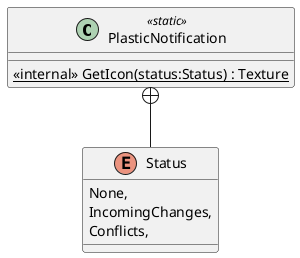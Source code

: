 @startuml
class PlasticNotification <<static>> {
    <<internal>> {static} GetIcon(status:Status) : Texture
}
enum Status {
    None,
    IncomingChanges,
    Conflicts,
}
PlasticNotification +-- Status
@enduml

